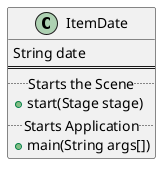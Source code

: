@startuml
class ItemDate{
String date
==
.. Starts the Scene ..
+ start(Stage stage)
.. Starts Application ..
+ main(String args[])
}

@enduml